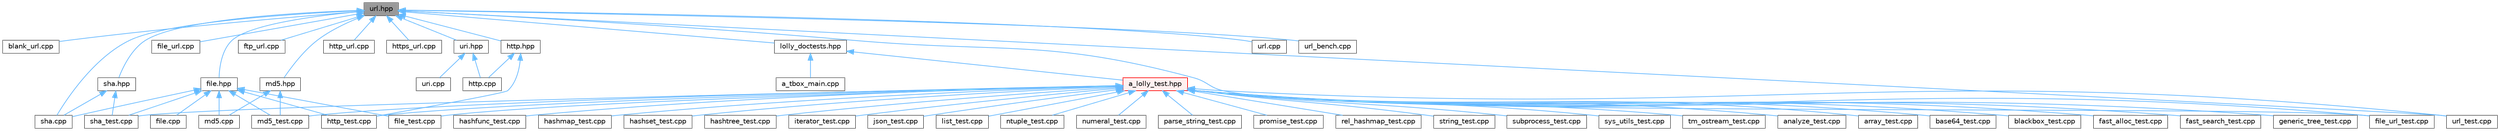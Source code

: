 digraph "url.hpp"
{
 // LATEX_PDF_SIZE
  bgcolor="transparent";
  edge [fontname=Helvetica,fontsize=10,labelfontname=Helvetica,labelfontsize=10];
  node [fontname=Helvetica,fontsize=10,shape=box,height=0.2,width=0.4];
  Node1 [id="Node000001",label="url.hpp",height=0.2,width=0.4,color="gray40", fillcolor="grey60", style="filled", fontcolor="black",tooltip=" "];
  Node1 -> Node2 [id="edge1_Node000001_Node000002",dir="back",color="steelblue1",style="solid",tooltip=" "];
  Node2 [id="Node000002",label="blank_url.cpp",height=0.2,width=0.4,color="grey40", fillcolor="white", style="filled",URL="$blank__url_8cpp.html",tooltip=" "];
  Node1 -> Node3 [id="edge2_Node000001_Node000003",dir="back",color="steelblue1",style="solid",tooltip=" "];
  Node3 [id="Node000003",label="file.hpp",height=0.2,width=0.4,color="grey40", fillcolor="white", style="filled",URL="$file_8hpp.html",tooltip=" "];
  Node3 -> Node4 [id="edge3_Node000003_Node000004",dir="back",color="steelblue1",style="solid",tooltip=" "];
  Node4 [id="Node000004",label="file.cpp",height=0.2,width=0.4,color="grey40", fillcolor="white", style="filled",URL="$file_8cpp.html",tooltip=" "];
  Node3 -> Node5 [id="edge4_Node000003_Node000005",dir="back",color="steelblue1",style="solid",tooltip=" "];
  Node5 [id="Node000005",label="file_test.cpp",height=0.2,width=0.4,color="grey40", fillcolor="white", style="filled",URL="$file__test_8cpp.html",tooltip=" "];
  Node3 -> Node6 [id="edge5_Node000003_Node000006",dir="back",color="steelblue1",style="solid",tooltip=" "];
  Node6 [id="Node000006",label="http_test.cpp",height=0.2,width=0.4,color="grey40", fillcolor="white", style="filled",URL="$http__test_8cpp.html",tooltip=" "];
  Node3 -> Node7 [id="edge6_Node000003_Node000007",dir="back",color="steelblue1",style="solid",tooltip=" "];
  Node7 [id="Node000007",label="md5.cpp",height=0.2,width=0.4,color="grey40", fillcolor="white", style="filled",URL="$md5_8cpp.html",tooltip=" "];
  Node3 -> Node8 [id="edge7_Node000003_Node000008",dir="back",color="steelblue1",style="solid",tooltip=" "];
  Node8 [id="Node000008",label="md5_test.cpp",height=0.2,width=0.4,color="grey40", fillcolor="white", style="filled",URL="$md5__test_8cpp.html",tooltip=" "];
  Node3 -> Node9 [id="edge8_Node000003_Node000009",dir="back",color="steelblue1",style="solid",tooltip=" "];
  Node9 [id="Node000009",label="sha.cpp",height=0.2,width=0.4,color="grey40", fillcolor="white", style="filled",URL="$sha_8cpp.html",tooltip=" "];
  Node3 -> Node10 [id="edge9_Node000003_Node000010",dir="back",color="steelblue1",style="solid",tooltip=" "];
  Node10 [id="Node000010",label="sha_test.cpp",height=0.2,width=0.4,color="grey40", fillcolor="white", style="filled",URL="$sha__test_8cpp.html",tooltip=" "];
  Node1 -> Node11 [id="edge10_Node000001_Node000011",dir="back",color="steelblue1",style="solid",tooltip=" "];
  Node11 [id="Node000011",label="file_url.cpp",height=0.2,width=0.4,color="grey40", fillcolor="white", style="filled",URL="$file__url_8cpp.html",tooltip=" "];
  Node1 -> Node12 [id="edge11_Node000001_Node000012",dir="back",color="steelblue1",style="solid",tooltip=" "];
  Node12 [id="Node000012",label="file_url_test.cpp",height=0.2,width=0.4,color="grey40", fillcolor="white", style="filled",URL="$file__url__test_8cpp.html",tooltip=" "];
  Node1 -> Node13 [id="edge12_Node000001_Node000013",dir="back",color="steelblue1",style="solid",tooltip=" "];
  Node13 [id="Node000013",label="ftp_url.cpp",height=0.2,width=0.4,color="grey40", fillcolor="white", style="filled",URL="$ftp__url_8cpp.html",tooltip=" "];
  Node1 -> Node14 [id="edge13_Node000001_Node000014",dir="back",color="steelblue1",style="solid",tooltip=" "];
  Node14 [id="Node000014",label="http.hpp",height=0.2,width=0.4,color="grey40", fillcolor="white", style="filled",URL="$http_8hpp.html",tooltip=" "];
  Node14 -> Node15 [id="edge14_Node000014_Node000015",dir="back",color="steelblue1",style="solid",tooltip=" "];
  Node15 [id="Node000015",label="http.cpp",height=0.2,width=0.4,color="grey40", fillcolor="white", style="filled",URL="$http_8cpp.html",tooltip=" "];
  Node14 -> Node6 [id="edge15_Node000014_Node000006",dir="back",color="steelblue1",style="solid",tooltip=" "];
  Node1 -> Node16 [id="edge16_Node000001_Node000016",dir="back",color="steelblue1",style="solid",tooltip=" "];
  Node16 [id="Node000016",label="http_url.cpp",height=0.2,width=0.4,color="grey40", fillcolor="white", style="filled",URL="$http__url_8cpp.html",tooltip=" "];
  Node1 -> Node17 [id="edge17_Node000001_Node000017",dir="back",color="steelblue1",style="solid",tooltip=" "];
  Node17 [id="Node000017",label="https_url.cpp",height=0.2,width=0.4,color="grey40", fillcolor="white", style="filled",URL="$https__url_8cpp.html",tooltip=" "];
  Node1 -> Node18 [id="edge18_Node000001_Node000018",dir="back",color="steelblue1",style="solid",tooltip=" "];
  Node18 [id="Node000018",label="lolly_doctests.hpp",height=0.2,width=0.4,color="grey40", fillcolor="white", style="filled",URL="$lolly__doctests_8hpp.html",tooltip=" "];
  Node18 -> Node19 [id="edge19_Node000018_Node000019",dir="back",color="steelblue1",style="solid",tooltip=" "];
  Node19 [id="Node000019",label="a_lolly_test.hpp",height=0.2,width=0.4,color="red", fillcolor="#FFF0F0", style="filled",URL="$a__lolly__test_8hpp.html",tooltip=" "];
  Node19 -> Node20 [id="edge20_Node000019_Node000020",dir="back",color="steelblue1",style="solid",tooltip=" "];
  Node20 [id="Node000020",label="analyze_test.cpp",height=0.2,width=0.4,color="grey40", fillcolor="white", style="filled",URL="$analyze__test_8cpp.html",tooltip=" "];
  Node19 -> Node21 [id="edge21_Node000019_Node000021",dir="back",color="steelblue1",style="solid",tooltip=" "];
  Node21 [id="Node000021",label="array_test.cpp",height=0.2,width=0.4,color="grey40", fillcolor="white", style="filled",URL="$array__test_8cpp.html",tooltip=" "];
  Node19 -> Node22 [id="edge22_Node000019_Node000022",dir="back",color="steelblue1",style="solid",tooltip=" "];
  Node22 [id="Node000022",label="base64_test.cpp",height=0.2,width=0.4,color="grey40", fillcolor="white", style="filled",URL="$base64__test_8cpp.html",tooltip=" "];
  Node19 -> Node23 [id="edge23_Node000019_Node000023",dir="back",color="steelblue1",style="solid",tooltip=" "];
  Node23 [id="Node000023",label="blackbox_test.cpp",height=0.2,width=0.4,color="grey40", fillcolor="white", style="filled",URL="$blackbox__test_8cpp.html",tooltip=" "];
  Node19 -> Node24 [id="edge24_Node000019_Node000024",dir="back",color="steelblue1",style="solid",tooltip=" "];
  Node24 [id="Node000024",label="fast_alloc_test.cpp",height=0.2,width=0.4,color="grey40", fillcolor="white", style="filled",URL="$fast__alloc__test_8cpp.html",tooltip=" "];
  Node19 -> Node25 [id="edge25_Node000019_Node000025",dir="back",color="steelblue1",style="solid",tooltip=" "];
  Node25 [id="Node000025",label="fast_search_test.cpp",height=0.2,width=0.4,color="grey40", fillcolor="white", style="filled",URL="$fast__search__test_8cpp.html",tooltip=" "];
  Node19 -> Node5 [id="edge26_Node000019_Node000005",dir="back",color="steelblue1",style="solid",tooltip=" "];
  Node19 -> Node12 [id="edge27_Node000019_Node000012",dir="back",color="steelblue1",style="solid",tooltip=" "];
  Node19 -> Node26 [id="edge28_Node000019_Node000026",dir="back",color="steelblue1",style="solid",tooltip=" "];
  Node26 [id="Node000026",label="generic_tree_test.cpp",height=0.2,width=0.4,color="grey40", fillcolor="white", style="filled",URL="$generic__tree__test_8cpp.html",tooltip=" "];
  Node19 -> Node27 [id="edge29_Node000019_Node000027",dir="back",color="steelblue1",style="solid",tooltip=" "];
  Node27 [id="Node000027",label="hashfunc_test.cpp",height=0.2,width=0.4,color="grey40", fillcolor="white", style="filled",URL="$hashfunc__test_8cpp.html",tooltip=" "];
  Node19 -> Node28 [id="edge30_Node000019_Node000028",dir="back",color="steelblue1",style="solid",tooltip=" "];
  Node28 [id="Node000028",label="hashmap_test.cpp",height=0.2,width=0.4,color="grey40", fillcolor="white", style="filled",URL="$hashmap__test_8cpp.html",tooltip=" "];
  Node19 -> Node29 [id="edge31_Node000019_Node000029",dir="back",color="steelblue1",style="solid",tooltip=" "];
  Node29 [id="Node000029",label="hashset_test.cpp",height=0.2,width=0.4,color="grey40", fillcolor="white", style="filled",URL="$hashset__test_8cpp.html",tooltip=" "];
  Node19 -> Node30 [id="edge32_Node000019_Node000030",dir="back",color="steelblue1",style="solid",tooltip=" "];
  Node30 [id="Node000030",label="hashtree_test.cpp",height=0.2,width=0.4,color="grey40", fillcolor="white", style="filled",URL="$hashtree__test_8cpp.html",tooltip=" "];
  Node19 -> Node6 [id="edge33_Node000019_Node000006",dir="back",color="steelblue1",style="solid",tooltip=" "];
  Node19 -> Node31 [id="edge34_Node000019_Node000031",dir="back",color="steelblue1",style="solid",tooltip=" "];
  Node31 [id="Node000031",label="iterator_test.cpp",height=0.2,width=0.4,color="grey40", fillcolor="white", style="filled",URL="$iterator__test_8cpp.html",tooltip=" "];
  Node19 -> Node32 [id="edge35_Node000019_Node000032",dir="back",color="steelblue1",style="solid",tooltip=" "];
  Node32 [id="Node000032",label="json_test.cpp",height=0.2,width=0.4,color="grey40", fillcolor="white", style="filled",URL="$json__test_8cpp.html",tooltip=" "];
  Node19 -> Node33 [id="edge36_Node000019_Node000033",dir="back",color="steelblue1",style="solid",tooltip=" "];
  Node33 [id="Node000033",label="list_test.cpp",height=0.2,width=0.4,color="grey40", fillcolor="white", style="filled",URL="$list__test_8cpp.html",tooltip=" "];
  Node19 -> Node8 [id="edge37_Node000019_Node000008",dir="back",color="steelblue1",style="solid",tooltip=" "];
  Node19 -> Node34 [id="edge38_Node000019_Node000034",dir="back",color="steelblue1",style="solid",tooltip=" "];
  Node34 [id="Node000034",label="ntuple_test.cpp",height=0.2,width=0.4,color="grey40", fillcolor="white", style="filled",URL="$ntuple__test_8cpp.html",tooltip=" "];
  Node19 -> Node35 [id="edge39_Node000019_Node000035",dir="back",color="steelblue1",style="solid",tooltip=" "];
  Node35 [id="Node000035",label="numeral_test.cpp",height=0.2,width=0.4,color="grey40", fillcolor="white", style="filled",URL="$numeral__test_8cpp.html",tooltip=" "];
  Node19 -> Node36 [id="edge40_Node000019_Node000036",dir="back",color="steelblue1",style="solid",tooltip=" "];
  Node36 [id="Node000036",label="parse_string_test.cpp",height=0.2,width=0.4,color="grey40", fillcolor="white", style="filled",URL="$parse__string__test_8cpp.html",tooltip=" "];
  Node19 -> Node37 [id="edge41_Node000019_Node000037",dir="back",color="steelblue1",style="solid",tooltip=" "];
  Node37 [id="Node000037",label="promise_test.cpp",height=0.2,width=0.4,color="grey40", fillcolor="white", style="filled",URL="$promise__test_8cpp.html",tooltip=" "];
  Node19 -> Node38 [id="edge42_Node000019_Node000038",dir="back",color="steelblue1",style="solid",tooltip=" "];
  Node38 [id="Node000038",label="rel_hashmap_test.cpp",height=0.2,width=0.4,color="grey40", fillcolor="white", style="filled",URL="$rel__hashmap__test_8cpp.html",tooltip=" "];
  Node19 -> Node10 [id="edge43_Node000019_Node000010",dir="back",color="steelblue1",style="solid",tooltip=" "];
  Node19 -> Node39 [id="edge44_Node000019_Node000039",dir="back",color="steelblue1",style="solid",tooltip=" "];
  Node39 [id="Node000039",label="string_test.cpp",height=0.2,width=0.4,color="grey40", fillcolor="white", style="filled",URL="$string__test_8cpp.html",tooltip=" "];
  Node19 -> Node40 [id="edge45_Node000019_Node000040",dir="back",color="steelblue1",style="solid",tooltip=" "];
  Node40 [id="Node000040",label="subprocess_test.cpp",height=0.2,width=0.4,color="grey40", fillcolor="white", style="filled",URL="$subprocess__test_8cpp.html",tooltip=" "];
  Node19 -> Node41 [id="edge46_Node000019_Node000041",dir="back",color="steelblue1",style="solid",tooltip=" "];
  Node41 [id="Node000041",label="sys_utils_test.cpp",height=0.2,width=0.4,color="grey40", fillcolor="white", style="filled",URL="$sys__utils__test_8cpp.html",tooltip=" "];
  Node19 -> Node42 [id="edge47_Node000019_Node000042",dir="back",color="steelblue1",style="solid",tooltip=" "];
  Node42 [id="Node000042",label="tm_ostream_test.cpp",height=0.2,width=0.4,color="grey40", fillcolor="white", style="filled",URL="$tm__ostream__test_8cpp.html",tooltip=" "];
  Node19 -> Node46 [id="edge48_Node000019_Node000046",dir="back",color="steelblue1",style="solid",tooltip=" "];
  Node46 [id="Node000046",label="url_test.cpp",height=0.2,width=0.4,color="grey40", fillcolor="white", style="filled",URL="$url__test_8cpp.html",tooltip=" "];
  Node18 -> Node47 [id="edge49_Node000018_Node000047",dir="back",color="steelblue1",style="solid",tooltip=" "];
  Node47 [id="Node000047",label="a_tbox_main.cpp",height=0.2,width=0.4,color="grey40", fillcolor="white", style="filled",URL="$a__tbox__main_8cpp.html",tooltip=" "];
  Node1 -> Node48 [id="edge50_Node000001_Node000048",dir="back",color="steelblue1",style="solid",tooltip=" "];
  Node48 [id="Node000048",label="md5.hpp",height=0.2,width=0.4,color="grey40", fillcolor="white", style="filled",URL="$md5_8hpp.html",tooltip=" "];
  Node48 -> Node7 [id="edge51_Node000048_Node000007",dir="back",color="steelblue1",style="solid",tooltip=" "];
  Node48 -> Node8 [id="edge52_Node000048_Node000008",dir="back",color="steelblue1",style="solid",tooltip=" "];
  Node1 -> Node9 [id="edge53_Node000001_Node000009",dir="back",color="steelblue1",style="solid",tooltip=" "];
  Node1 -> Node49 [id="edge54_Node000001_Node000049",dir="back",color="steelblue1",style="solid",tooltip=" "];
  Node49 [id="Node000049",label="sha.hpp",height=0.2,width=0.4,color="grey40", fillcolor="white", style="filled",URL="$sha_8hpp.html",tooltip=" "];
  Node49 -> Node9 [id="edge55_Node000049_Node000009",dir="back",color="steelblue1",style="solid",tooltip=" "];
  Node49 -> Node10 [id="edge56_Node000049_Node000010",dir="back",color="steelblue1",style="solid",tooltip=" "];
  Node1 -> Node50 [id="edge57_Node000001_Node000050",dir="back",color="steelblue1",style="solid",tooltip=" "];
  Node50 [id="Node000050",label="uri.hpp",height=0.2,width=0.4,color="grey40", fillcolor="white", style="filled",URL="$uri_8hpp.html",tooltip=" "];
  Node50 -> Node15 [id="edge58_Node000050_Node000015",dir="back",color="steelblue1",style="solid",tooltip=" "];
  Node50 -> Node51 [id="edge59_Node000050_Node000051",dir="back",color="steelblue1",style="solid",tooltip=" "];
  Node51 [id="Node000051",label="uri.cpp",height=0.2,width=0.4,color="grey40", fillcolor="white", style="filled",URL="$uri_8cpp.html",tooltip=" "];
  Node1 -> Node52 [id="edge60_Node000001_Node000052",dir="back",color="steelblue1",style="solid",tooltip=" "];
  Node52 [id="Node000052",label="url.cpp",height=0.2,width=0.4,color="grey40", fillcolor="white", style="filled",URL="$url_8cpp.html",tooltip=" "];
  Node1 -> Node53 [id="edge61_Node000001_Node000053",dir="back",color="steelblue1",style="solid",tooltip=" "];
  Node53 [id="Node000053",label="url_bench.cpp",height=0.2,width=0.4,color="grey40", fillcolor="white", style="filled",URL="$url__bench_8cpp.html",tooltip=" "];
  Node1 -> Node46 [id="edge62_Node000001_Node000046",dir="back",color="steelblue1",style="solid",tooltip=" "];
}
